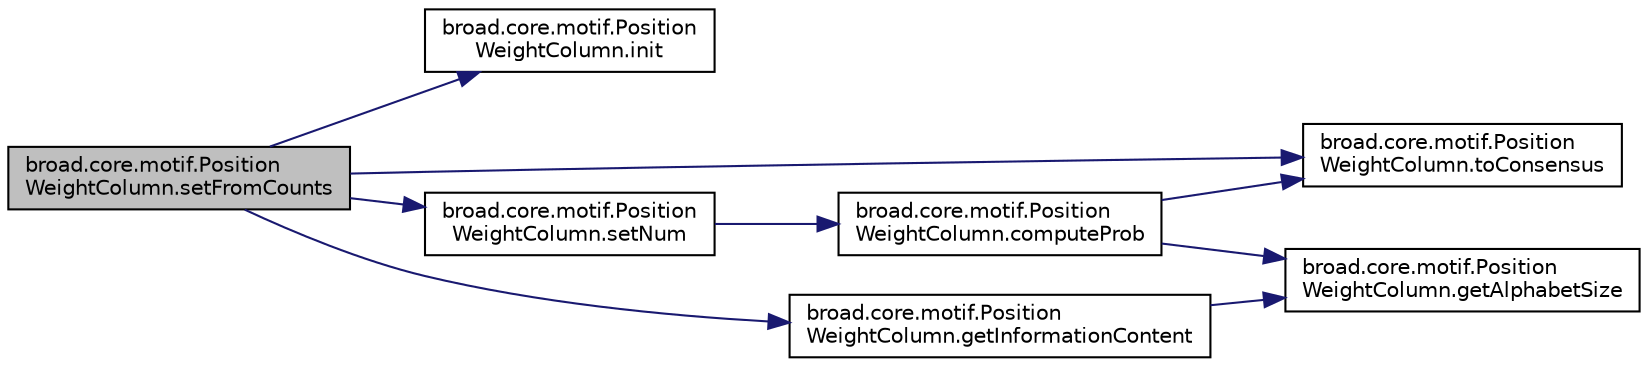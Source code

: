 digraph "broad.core.motif.PositionWeightColumn.setFromCounts"
{
  edge [fontname="Helvetica",fontsize="10",labelfontname="Helvetica",labelfontsize="10"];
  node [fontname="Helvetica",fontsize="10",shape=record];
  rankdir="LR";
  Node1 [label="broad.core.motif.Position\lWeightColumn.setFromCounts",height=0.2,width=0.4,color="black", fillcolor="grey75", style="filled" fontcolor="black"];
  Node1 -> Node2 [color="midnightblue",fontsize="10",style="solid",fontname="Helvetica"];
  Node2 [label="broad.core.motif.Position\lWeightColumn.init",height=0.2,width=0.4,color="black", fillcolor="white", style="filled",URL="$classbroad_1_1core_1_1motif_1_1_position_weight_column.html#af48227030027d230fa1bb09409a9c3e0"];
  Node1 -> Node3 [color="midnightblue",fontsize="10",style="solid",fontname="Helvetica"];
  Node3 [label="broad.core.motif.Position\lWeightColumn.setNum",height=0.2,width=0.4,color="black", fillcolor="white", style="filled",URL="$classbroad_1_1core_1_1motif_1_1_position_weight_column.html#a6a093c62c5e480fdb2896978d4fb97cd"];
  Node3 -> Node4 [color="midnightblue",fontsize="10",style="solid",fontname="Helvetica"];
  Node4 [label="broad.core.motif.Position\lWeightColumn.computeProb",height=0.2,width=0.4,color="black", fillcolor="white", style="filled",URL="$classbroad_1_1core_1_1motif_1_1_position_weight_column.html#a43ec5b48d9467a142242c9e3c4e4863e"];
  Node4 -> Node5 [color="midnightblue",fontsize="10",style="solid",fontname="Helvetica"];
  Node5 [label="broad.core.motif.Position\lWeightColumn.getAlphabetSize",height=0.2,width=0.4,color="black", fillcolor="white", style="filled",URL="$classbroad_1_1core_1_1motif_1_1_position_weight_column.html#a629eb4fe6442a462bc5b5c7352576364"];
  Node4 -> Node6 [color="midnightblue",fontsize="10",style="solid",fontname="Helvetica"];
  Node6 [label="broad.core.motif.Position\lWeightColumn.toConsensus",height=0.2,width=0.4,color="black", fillcolor="white", style="filled",URL="$classbroad_1_1core_1_1motif_1_1_position_weight_column.html#a66a4df9e60746c26f9b04962364ef26f"];
  Node1 -> Node6 [color="midnightblue",fontsize="10",style="solid",fontname="Helvetica"];
  Node1 -> Node7 [color="midnightblue",fontsize="10",style="solid",fontname="Helvetica"];
  Node7 [label="broad.core.motif.Position\lWeightColumn.getInformationContent",height=0.2,width=0.4,color="black", fillcolor="white", style="filled",URL="$classbroad_1_1core_1_1motif_1_1_position_weight_column.html#ac3d42c98e9344071ac290237548d7337"];
  Node7 -> Node5 [color="midnightblue",fontsize="10",style="solid",fontname="Helvetica"];
}
